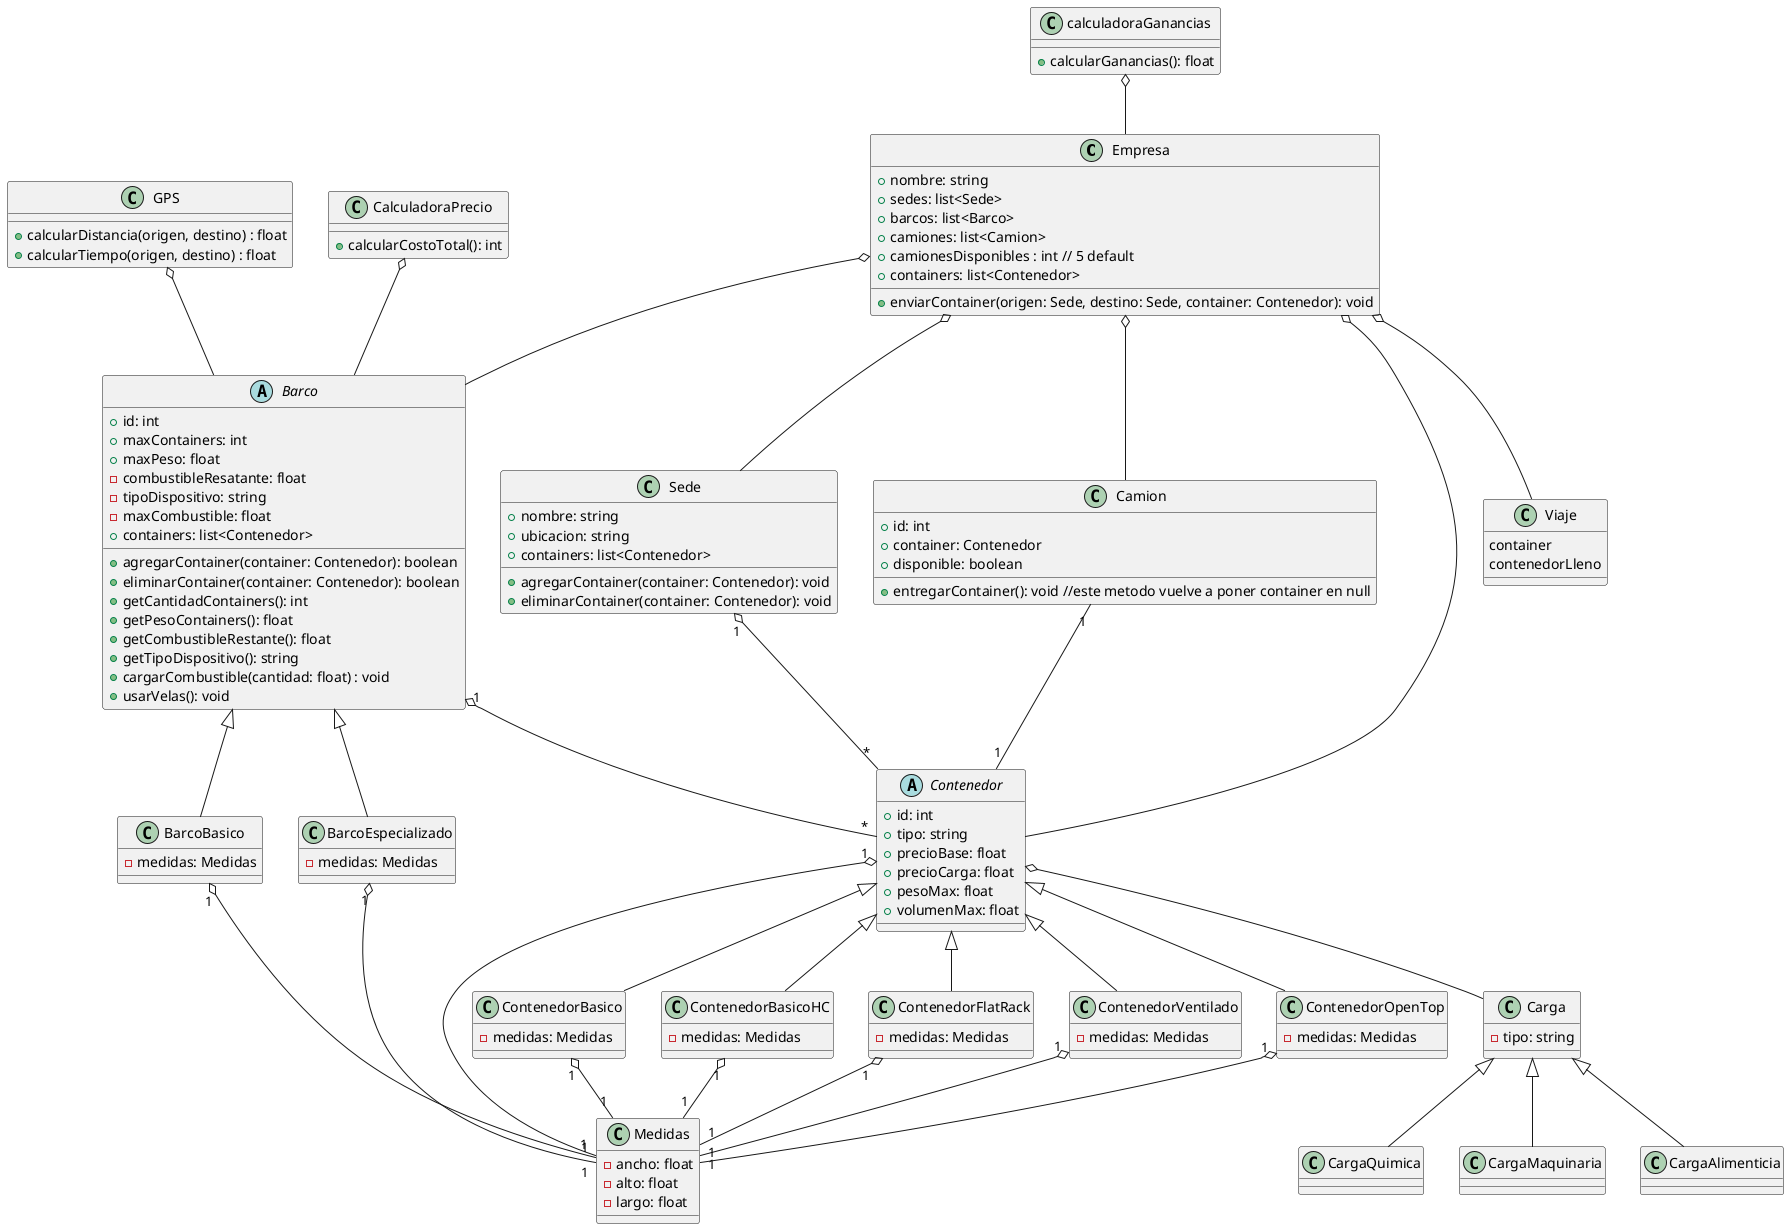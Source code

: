 @startuml Containers
class Empresa {
    +nombre: string
    +sedes: list<Sede>
    +barcos: list<Barco>
    +camiones: list<Camion>
    +camionesDisponibles : int // 5 default
    +containers: list<Contenedor>

    +enviarContainer(origen: Sede, destino: Sede, container: Contenedor): void
}

class Sede {
    +nombre: string
    +ubicacion: string
    +containers: list<Contenedor>

    +agregarContainer(container: Contenedor): void
    +eliminarContainer(container: Contenedor): void
}

abstract class Barco {
    +id: int
    +maxContainers: int
    +maxPeso: float
    -combustibleResatante: float
    -tipoDispositivo: string
    -maxCombustible: float
    +containers: list<Contenedor>

    +agregarContainer(container: Contenedor): boolean
    +eliminarContainer(container: Contenedor): boolean
    +getCantidadContainers(): int
    +getPesoContainers(): float
    +getCombustibleRestante(): float
    +getTipoDispositivo(): string
    +cargarCombustible(cantidad: float) : void
    +usarVelas(): void
}

class BarcoBasico {
    -medidas: Medidas
}

class BarcoEspecializado {
    -medidas: Medidas
}

class Medidas {
    -ancho: float
    -alto: float
    -largo: float
}

class Camion {
    +id: int
    +container: Contenedor
    +disponible: boolean

    +entregarContainer(): void //este metodo vuelve a poner container en null
}

abstract class Contenedor {
    +id: int
    +tipo: string
    +precioBase: float
    +precioCarga: float
    +pesoMax: float
    +volumenMax: float
}

class ContenedorBasico {
    -medidas: Medidas
}

class ContenedorBasicoHC {
    -medidas: Medidas
}

class ContenedorFlatRack {
    -medidas: Medidas
}

class ContenedorVentilado extends Contenedor {
    -medidas: Medidas
}

class ContenedorOpenTop extends Contenedor {
    -medidas: Medidas
}

class Carga {
    -tipo: string
}
class CargaQuimica extends Carga {

}
class CargaMaquinaria extends Carga {

}
class CargaAlimenticia extends Carga {

}

class GPS {
    +calcularDistancia(origen, destino) : float
    +calcularTiempo(origen, destino) : float
}

class calculadoraGanancias {
    +calcularGanancias(): float
}

class CalculadoraPrecio {
    + calcularCostoTotal(): int
}

class Viaje {
container
contenedorLleno
}

Empresa  o--  Viaje

GPS o-- Barco
calculadoraGanancias o-- Empresa
CalculadoraPrecio o-- Barco
Empresa o-- Sede
Empresa o-- Barco
Empresa o-- Camion
Empresa o-- Contenedor
Contenedor o-- Carga

Sede "1" o-- "*" Contenedor

Barco <|-- BarcoBasico
Barco <|-- BarcoEspecializado

Barco "1" o-- "*" Contenedor

Camion "1" -- "1" Contenedor

Contenedor <|-- ContenedorBasico
Contenedor <|-- ContenedorBasicoHC
Contenedor <|-- ContenedorFlatRack

Contenedor "1" o-- "1" Medidas
BarcoBasico "1" o-- "1" Medidas
BarcoEspecializado "1" o-- "1" Medidas
ContenedorBasicoHC "1" o-- "1" Medidas
ContenedorFlatRack "1" o-- "1" Medidas
ContenedorVentilado "1" o-- "1" Medidas
ContenedorOpenTop "1" o-- "1" Medidas
ContenedorBasico "1" o-- "1" Medidas
@enduml
